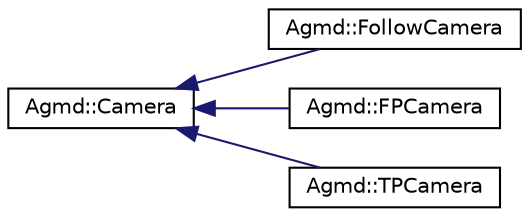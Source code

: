 digraph "Graphical Class Hierarchy"
{
  edge [fontname="Helvetica",fontsize="10",labelfontname="Helvetica",labelfontsize="10"];
  node [fontname="Helvetica",fontsize="10",shape=record];
  rankdir="LR";
  Node1 [label="Agmd::Camera",height=0.2,width=0.4,color="black", fillcolor="white", style="filled",URL="$class_agmd_1_1_camera.html"];
  Node1 -> Node2 [dir="back",color="midnightblue",fontsize="10",style="solid",fontname="Helvetica"];
  Node2 [label="Agmd::FollowCamera",height=0.2,width=0.4,color="black", fillcolor="white", style="filled",URL="$class_agmd_1_1_follow_camera.html"];
  Node1 -> Node3 [dir="back",color="midnightblue",fontsize="10",style="solid",fontname="Helvetica"];
  Node3 [label="Agmd::FPCamera",height=0.2,width=0.4,color="black", fillcolor="white", style="filled",URL="$class_agmd_1_1_f_p_camera.html"];
  Node1 -> Node4 [dir="back",color="midnightblue",fontsize="10",style="solid",fontname="Helvetica"];
  Node4 [label="Agmd::TPCamera",height=0.2,width=0.4,color="black", fillcolor="white", style="filled",URL="$class_agmd_1_1_t_p_camera.html"];
}

